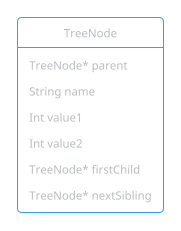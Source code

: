 @startuml
top to bottom direction
!theme cerulean-outline
object TreeNode {
  TreeNode* parent
  String name
  Int value1
  Int value2
  TreeNode* firstChild
  TreeNode* nextSibling
}
@enduml
